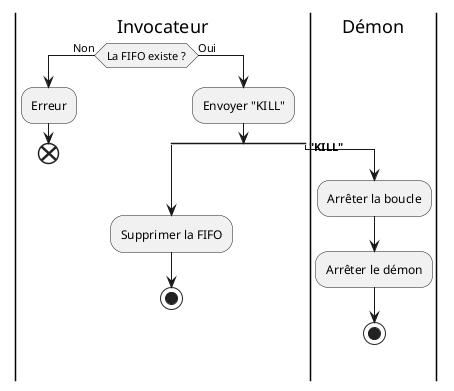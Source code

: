 @startuml
|Invocateur|
|Démon|

|Invocateur|
if (La FIFO existe ?) then (Non)
    :Erreur;
    end
else (Oui)
    :Envoyer "KILL";
    split
        :Supprimer la FIFO;
        stop
    split again
        |Démon|
        -> <b>"KILL";
        :Arrêter la boucle;
        :Arrêter le démon;
        stop
    end split

endif

@enduml 